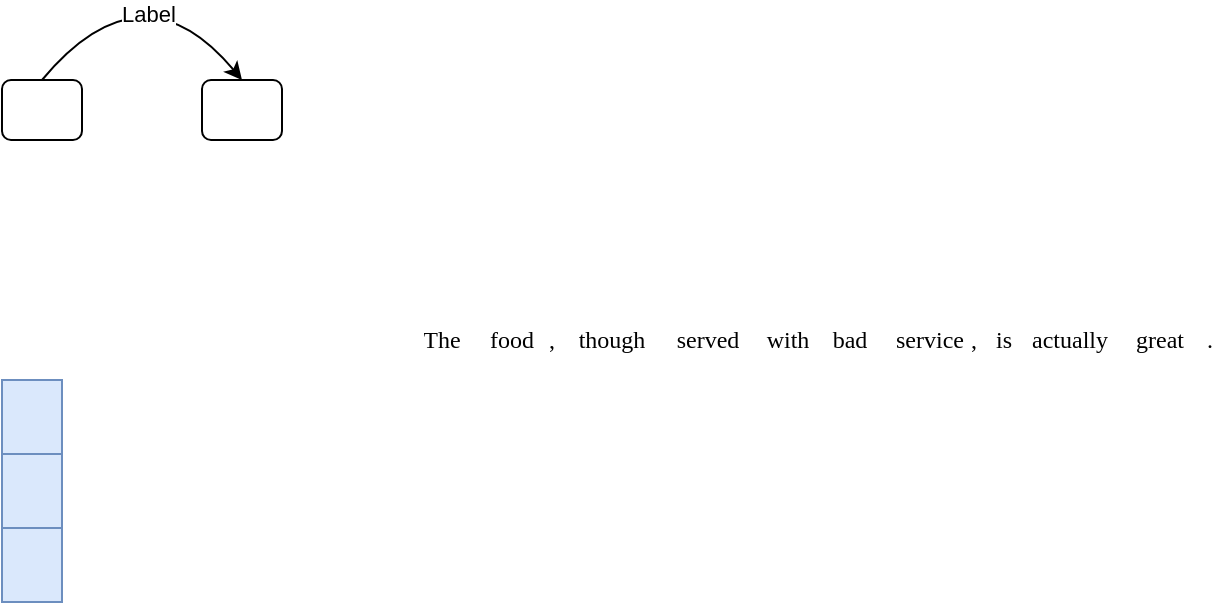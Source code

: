 <mxfile version="22.1.11" type="github">
  <diagram name="Page-1" id="r9KgoVCYdqJ9KJq_59oU">
    <mxGraphModel dx="955" dy="637" grid="1" gridSize="10" guides="1" tooltips="1" connect="1" arrows="1" fold="1" page="1" pageScale="1" pageWidth="827" pageHeight="1169" math="0" shadow="0">
      <root>
        <mxCell id="0" />
        <mxCell id="1" parent="0" />
        <mxCell id="ieEwcSVPILZhV7FS9laS-9" value="" style="rounded=1;whiteSpace=wrap;html=1;" vertex="1" parent="1">
          <mxGeometry x="80" y="280" width="40" height="30" as="geometry" />
        </mxCell>
        <mxCell id="ieEwcSVPILZhV7FS9laS-10" value="" style="rounded=1;whiteSpace=wrap;html=1;" vertex="1" parent="1">
          <mxGeometry x="180" y="280" width="40" height="30" as="geometry" />
        </mxCell>
        <mxCell id="ieEwcSVPILZhV7FS9laS-11" value="" style="endArrow=classic;html=1;exitX=0.5;exitY=0;exitDx=0;exitDy=0;curved=1;entryX=0.5;entryY=0;entryDx=0;entryDy=0;" edge="1" parent="1" source="ieEwcSVPILZhV7FS9laS-9" target="ieEwcSVPILZhV7FS9laS-10">
          <mxGeometry relative="1" as="geometry">
            <mxPoint x="240" y="280" as="sourcePoint" />
            <mxPoint x="140" y="230" as="targetPoint" />
            <Array as="points">
              <mxPoint x="150" y="220" />
            </Array>
          </mxGeometry>
        </mxCell>
        <mxCell id="ieEwcSVPILZhV7FS9laS-12" value="Label" style="edgeLabel;resizable=0;html=1;align=center;verticalAlign=middle;" connectable="0" vertex="1" parent="ieEwcSVPILZhV7FS9laS-11">
          <mxGeometry relative="1" as="geometry">
            <mxPoint x="3" y="27" as="offset" />
          </mxGeometry>
        </mxCell>
        <mxCell id="ieEwcSVPILZhV7FS9laS-13" value="" style="shape=table;startSize=0;container=1;collapsible=0;childLayout=tableLayout;fontSize=16;fillColor=#dae8fc;strokeColor=#6c8ebf;" vertex="1" parent="1">
          <mxGeometry x="80" y="430" width="30" height="111" as="geometry" />
        </mxCell>
        <mxCell id="ieEwcSVPILZhV7FS9laS-14" value="" style="shape=tableRow;horizontal=0;startSize=0;swimlaneHead=0;swimlaneBody=0;strokeColor=inherit;top=0;left=0;bottom=0;right=0;collapsible=0;dropTarget=0;fillColor=none;points=[[0,0.5],[1,0.5]];portConstraint=eastwest;fontSize=16;" vertex="1" parent="ieEwcSVPILZhV7FS9laS-13">
          <mxGeometry width="30" height="37" as="geometry" />
        </mxCell>
        <mxCell id="ieEwcSVPILZhV7FS9laS-26" style="shape=partialRectangle;html=1;whiteSpace=wrap;connectable=0;strokeColor=inherit;overflow=hidden;fillColor=none;top=0;left=0;bottom=0;right=0;pointerEvents=1;fontSize=16;" vertex="1" parent="ieEwcSVPILZhV7FS9laS-14">
          <mxGeometry width="30" height="37" as="geometry">
            <mxRectangle width="30" height="37" as="alternateBounds" />
          </mxGeometry>
        </mxCell>
        <mxCell id="ieEwcSVPILZhV7FS9laS-18" value="" style="shape=tableRow;horizontal=0;startSize=0;swimlaneHead=0;swimlaneBody=0;strokeColor=inherit;top=0;left=0;bottom=0;right=0;collapsible=0;dropTarget=0;fillColor=none;points=[[0,0.5],[1,0.5]];portConstraint=eastwest;fontSize=16;" vertex="1" parent="ieEwcSVPILZhV7FS9laS-13">
          <mxGeometry y="37" width="30" height="37" as="geometry" />
        </mxCell>
        <mxCell id="ieEwcSVPILZhV7FS9laS-27" style="shape=partialRectangle;html=1;whiteSpace=wrap;connectable=0;strokeColor=inherit;overflow=hidden;fillColor=none;top=0;left=0;bottom=0;right=0;pointerEvents=1;fontSize=16;" vertex="1" parent="ieEwcSVPILZhV7FS9laS-18">
          <mxGeometry width="30" height="37" as="geometry">
            <mxRectangle width="30" height="37" as="alternateBounds" />
          </mxGeometry>
        </mxCell>
        <mxCell id="ieEwcSVPILZhV7FS9laS-22" value="" style="shape=tableRow;horizontal=0;startSize=0;swimlaneHead=0;swimlaneBody=0;strokeColor=inherit;top=0;left=0;bottom=0;right=0;collapsible=0;dropTarget=0;fillColor=none;points=[[0,0.5],[1,0.5]];portConstraint=eastwest;fontSize=16;" vertex="1" parent="ieEwcSVPILZhV7FS9laS-13">
          <mxGeometry y="74" width="30" height="37" as="geometry" />
        </mxCell>
        <mxCell id="ieEwcSVPILZhV7FS9laS-28" style="shape=partialRectangle;html=1;whiteSpace=wrap;connectable=0;strokeColor=inherit;overflow=hidden;fillColor=none;top=0;left=0;bottom=0;right=0;pointerEvents=1;fontSize=16;" vertex="1" parent="ieEwcSVPILZhV7FS9laS-22">
          <mxGeometry width="30" height="37" as="geometry">
            <mxRectangle width="30" height="37" as="alternateBounds" />
          </mxGeometry>
        </mxCell>
        <UserObject label="The" placeholders="1" name="Variable" id="ieEwcSVPILZhV7FS9laS-34">
          <mxCell style="text;html=1;strokeColor=none;fillColor=none;align=center;verticalAlign=middle;whiteSpace=wrap;overflow=hidden;fontFamily=Verdana;" vertex="1" parent="1">
            <mxGeometry x="280" y="400" width="40" height="20" as="geometry" />
          </mxCell>
        </UserObject>
        <UserObject label="food" placeholders="1" name="Variable" id="ieEwcSVPILZhV7FS9laS-35">
          <mxCell style="text;html=1;strokeColor=none;fillColor=none;align=center;verticalAlign=middle;whiteSpace=wrap;overflow=hidden;fontFamily=Verdana;" vertex="1" parent="1">
            <mxGeometry x="310" y="400" width="50" height="20" as="geometry" />
          </mxCell>
        </UserObject>
        <UserObject label="though" placeholders="1" name="Variable" id="ieEwcSVPILZhV7FS9laS-36">
          <mxCell style="text;html=1;strokeColor=none;fillColor=none;align=center;verticalAlign=middle;whiteSpace=wrap;overflow=hidden;fontFamily=Verdana;" vertex="1" parent="1">
            <mxGeometry x="360" y="400" width="50" height="20" as="geometry" />
          </mxCell>
        </UserObject>
        <UserObject label="served" placeholders="1" name="Variable" id="ieEwcSVPILZhV7FS9laS-38">
          <mxCell style="text;html=1;strokeColor=none;fillColor=none;align=center;verticalAlign=middle;whiteSpace=wrap;overflow=hidden;fontFamily=Verdana;" vertex="1" parent="1">
            <mxGeometry x="408" y="400" width="50" height="20" as="geometry" />
          </mxCell>
        </UserObject>
        <UserObject label="with" placeholders="1" name="Variable" id="ieEwcSVPILZhV7FS9laS-39">
          <mxCell style="text;html=1;strokeColor=none;fillColor=none;align=center;verticalAlign=middle;whiteSpace=wrap;overflow=hidden;fontFamily=Verdana;" vertex="1" parent="1">
            <mxGeometry x="448" y="400" width="50" height="20" as="geometry" />
          </mxCell>
        </UserObject>
        <UserObject label="bad" placeholders="1" name="Variable" id="ieEwcSVPILZhV7FS9laS-40">
          <mxCell style="text;html=1;strokeColor=none;fillColor=none;align=center;verticalAlign=middle;whiteSpace=wrap;overflow=hidden;fontFamily=Verdana;" vertex="1" parent="1">
            <mxGeometry x="479" y="400" width="50" height="20" as="geometry" />
          </mxCell>
        </UserObject>
        <UserObject label="service" placeholders="1" name="Variable" id="ieEwcSVPILZhV7FS9laS-41">
          <mxCell style="text;html=1;strokeColor=none;fillColor=none;align=center;verticalAlign=middle;whiteSpace=wrap;overflow=hidden;fontFamily=Verdana;" vertex="1" parent="1">
            <mxGeometry x="519" y="400" width="50" height="20" as="geometry" />
          </mxCell>
        </UserObject>
        <UserObject label="is" placeholders="1" name="Variable" id="ieEwcSVPILZhV7FS9laS-42">
          <mxCell style="text;html=1;strokeColor=none;fillColor=none;align=center;verticalAlign=middle;whiteSpace=wrap;overflow=hidden;fontFamily=Verdana;" vertex="1" parent="1">
            <mxGeometry x="566" y="400" width="30" height="20" as="geometry" />
          </mxCell>
        </UserObject>
        <UserObject label="actually" placeholders="1" name="Variable" id="ieEwcSVPILZhV7FS9laS-43">
          <mxCell style="text;html=1;strokeColor=none;fillColor=none;align=center;verticalAlign=middle;whiteSpace=wrap;overflow=hidden;fontFamily=Verdana;" vertex="1" parent="1">
            <mxGeometry x="589" y="400" width="50" height="20" as="geometry" />
          </mxCell>
        </UserObject>
        <UserObject label="great" placeholders="1" name="Variable" id="ieEwcSVPILZhV7FS9laS-44">
          <mxCell style="text;html=1;strokeColor=none;fillColor=none;align=center;verticalAlign=middle;whiteSpace=wrap;overflow=hidden;fontFamily=Verdana;" vertex="1" parent="1">
            <mxGeometry x="634" y="400" width="50" height="20" as="geometry" />
          </mxCell>
        </UserObject>
        <UserObject label="," placeholders="1" name="Variable" id="ieEwcSVPILZhV7FS9laS-45">
          <mxCell style="text;html=1;strokeColor=none;fillColor=none;align=center;verticalAlign=middle;whiteSpace=wrap;overflow=hidden;fontFamily=Verdana;" vertex="1" parent="1">
            <mxGeometry x="556" y="400" width="20" height="20" as="geometry" />
          </mxCell>
        </UserObject>
        <UserObject label="," placeholders="1" name="Variable" id="ieEwcSVPILZhV7FS9laS-46">
          <mxCell style="text;html=1;strokeColor=none;fillColor=none;align=center;verticalAlign=middle;whiteSpace=wrap;overflow=hidden;fontFamily=Verdana;" vertex="1" parent="1">
            <mxGeometry x="345" y="400" width="20" height="20" as="geometry" />
          </mxCell>
        </UserObject>
        <UserObject label="." placeholders="1" name="Variable" id="ieEwcSVPILZhV7FS9laS-47">
          <mxCell style="text;html=1;strokeColor=none;fillColor=none;align=center;verticalAlign=middle;whiteSpace=wrap;overflow=hidden;fontFamily=Verdana;" vertex="1" parent="1">
            <mxGeometry x="674" y="400" width="20" height="20" as="geometry" />
          </mxCell>
        </UserObject>
      </root>
    </mxGraphModel>
  </diagram>
</mxfile>
